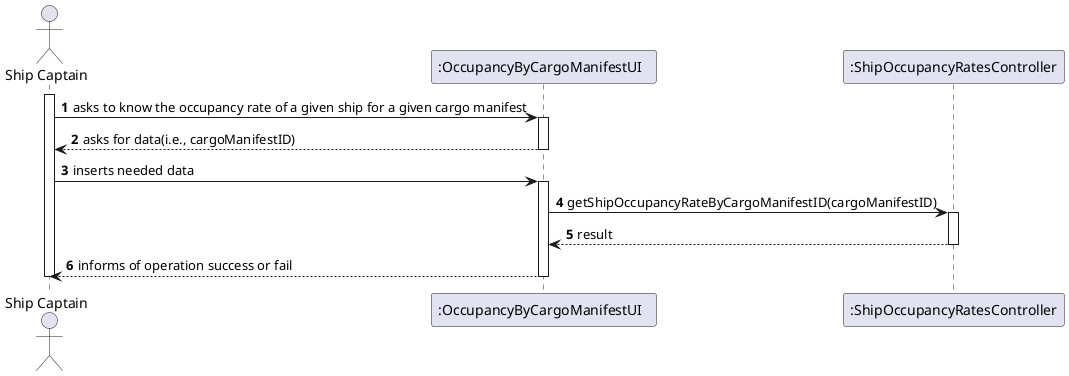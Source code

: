 @startuml
autonumber
'hide footbox
actor "Ship Captain" as SC
participant ":OccupancyByCargoManifestUI  " as UI
participant ":ShipOccupancyRatesController" as CTRL
'participant ":Company" as CMP
'participant ":ShipStore" as STORE
'participant ":ShipsBST" as SBST
'participant ":Ship" as SHIP

activate SC
SC -> UI : asks to know the occupancy rate of a given ship for a given cargo manifest
activate UI
UI --> SC : asks for data(i.e., cargoManifestID)
deactivate UI
SC -> UI : inserts needed data
activate UI
UI -> CTRL : getShipOccupancyRateByCargoManifestID(cargoManifestID)
activate CTRL

CTRL --> UI : result
deactivate CTRL
UI --> SC : informs of operation success or fail
deactivate UI
deactivate SC

@enduml
